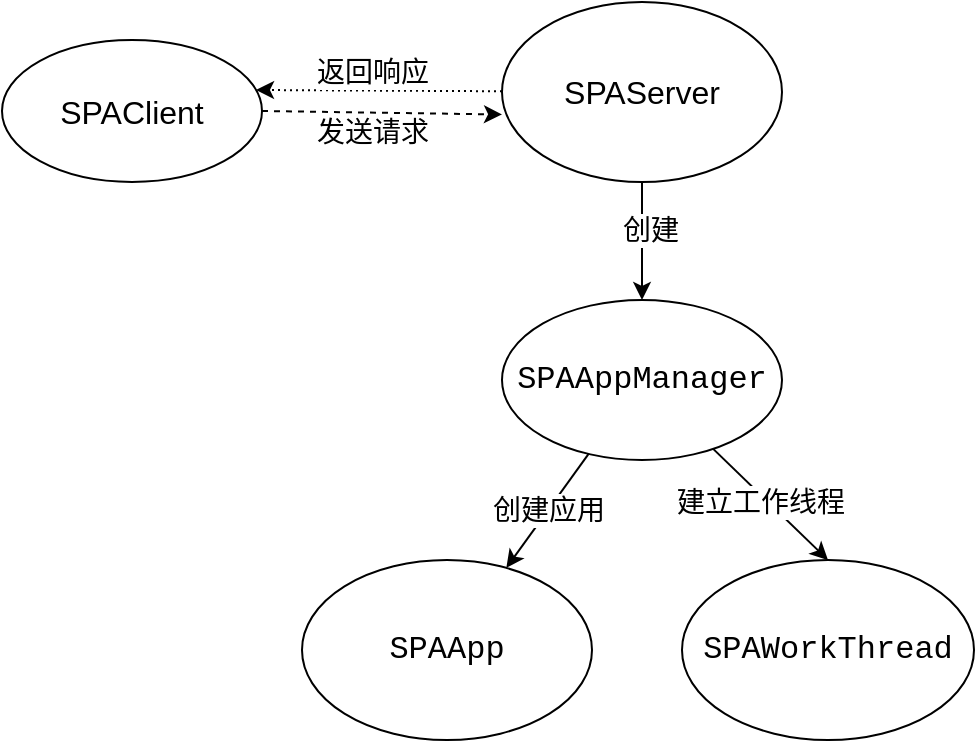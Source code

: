 <mxfile version="14.9.9" type="github">
  <diagram id="pWJTccJHbkGrZ-T3dp_w" name="Page-1">
    <mxGraphModel dx="646" dy="1314" grid="1" gridSize="10" guides="1" tooltips="1" connect="1" arrows="1" fold="1" page="1" pageScale="1" pageWidth="827" pageHeight="1169" math="0" shadow="0">
      <root>
        <mxCell id="0" />
        <mxCell id="1" parent="0" />
        <mxCell id="gofxeQiYKyiIvzO1Vzxt-13" style="edgeStyle=none;rounded=0;orthogonalLoop=1;jettySize=auto;html=1;exitX=1;exitY=0.5;exitDx=0;exitDy=0;entryX=0;entryY=0.625;entryDx=0;entryDy=0;entryPerimeter=0;dashed=1;" edge="1" parent="1" source="gofxeQiYKyiIvzO1Vzxt-1" target="gofxeQiYKyiIvzO1Vzxt-2">
          <mxGeometry relative="1" as="geometry" />
        </mxCell>
        <mxCell id="gofxeQiYKyiIvzO1Vzxt-15" value="发送请求" style="edgeLabel;html=1;align=center;verticalAlign=middle;resizable=0;points=[];fontSize=14;" vertex="1" connectable="0" parent="gofxeQiYKyiIvzO1Vzxt-13">
          <mxGeometry x="-0.08" y="1" relative="1" as="geometry">
            <mxPoint y="10" as="offset" />
          </mxGeometry>
        </mxCell>
        <mxCell id="gofxeQiYKyiIvzO1Vzxt-1" value="SPAClient" style="ellipse;whiteSpace=wrap;html=1;fontSize=16;" vertex="1" parent="1">
          <mxGeometry x="60" y="310" width="130" height="71" as="geometry" />
        </mxCell>
        <mxCell id="gofxeQiYKyiIvzO1Vzxt-6" style="edgeStyle=orthogonalEdgeStyle;rounded=0;orthogonalLoop=1;jettySize=auto;html=1;" edge="1" parent="1" source="gofxeQiYKyiIvzO1Vzxt-2">
          <mxGeometry relative="1" as="geometry">
            <mxPoint x="380" y="440" as="targetPoint" />
          </mxGeometry>
        </mxCell>
        <mxCell id="gofxeQiYKyiIvzO1Vzxt-17" value="创建" style="edgeLabel;html=1;align=center;verticalAlign=middle;resizable=0;points=[];fontSize=14;" vertex="1" connectable="0" parent="gofxeQiYKyiIvzO1Vzxt-6">
          <mxGeometry x="-0.2" y="4" relative="1" as="geometry">
            <mxPoint as="offset" />
          </mxGeometry>
        </mxCell>
        <mxCell id="gofxeQiYKyiIvzO1Vzxt-14" style="edgeStyle=none;rounded=0;orthogonalLoop=1;jettySize=auto;html=1;dashed=1;dashPattern=1 2;entryX=0.977;entryY=0.352;entryDx=0;entryDy=0;entryPerimeter=0;" edge="1" parent="1" source="gofxeQiYKyiIvzO1Vzxt-2" target="gofxeQiYKyiIvzO1Vzxt-1">
          <mxGeometry relative="1" as="geometry">
            <mxPoint x="200" y="333" as="targetPoint" />
          </mxGeometry>
        </mxCell>
        <mxCell id="gofxeQiYKyiIvzO1Vzxt-16" value="返回响应" style="edgeLabel;html=1;align=center;verticalAlign=middle;resizable=0;points=[];fontSize=14;" vertex="1" connectable="0" parent="gofxeQiYKyiIvzO1Vzxt-14">
          <mxGeometry x="0.058" y="-2" relative="1" as="geometry">
            <mxPoint y="-8" as="offset" />
          </mxGeometry>
        </mxCell>
        <mxCell id="gofxeQiYKyiIvzO1Vzxt-2" value="SPAServer" style="ellipse;whiteSpace=wrap;html=1;fontSize=16;" vertex="1" parent="1">
          <mxGeometry x="310" y="291" width="140" height="90" as="geometry" />
        </mxCell>
        <mxCell id="gofxeQiYKyiIvzO1Vzxt-10" value="创建应用" style="rounded=0;orthogonalLoop=1;jettySize=auto;html=1;fontSize=14;" edge="1" parent="1" source="gofxeQiYKyiIvzO1Vzxt-7" target="gofxeQiYKyiIvzO1Vzxt-8">
          <mxGeometry relative="1" as="geometry" />
        </mxCell>
        <mxCell id="gofxeQiYKyiIvzO1Vzxt-12" style="edgeStyle=none;rounded=0;orthogonalLoop=1;jettySize=auto;html=1;entryX=0.5;entryY=0;entryDx=0;entryDy=0;" edge="1" parent="1" source="gofxeQiYKyiIvzO1Vzxt-7" target="gofxeQiYKyiIvzO1Vzxt-9">
          <mxGeometry relative="1" as="geometry" />
        </mxCell>
        <mxCell id="gofxeQiYKyiIvzO1Vzxt-18" value="建立工作线程" style="edgeLabel;html=1;align=center;verticalAlign=middle;resizable=0;points=[];fontSize=14;" vertex="1" connectable="0" parent="gofxeQiYKyiIvzO1Vzxt-12">
          <mxGeometry x="-0.061" relative="1" as="geometry">
            <mxPoint x="-4" as="offset" />
          </mxGeometry>
        </mxCell>
        <mxCell id="gofxeQiYKyiIvzO1Vzxt-7" value="&lt;div style=&quot;background-color: rgb(255, 255, 255); font-family: menlo, monaco, &amp;quot;courier new&amp;quot;, monospace; font-size: 16px; line-height: 21px;&quot;&gt;SPAAppManager&lt;/div&gt;" style="ellipse;whiteSpace=wrap;html=1;fontSize=16;" vertex="1" parent="1">
          <mxGeometry x="310" y="440" width="140" height="80" as="geometry" />
        </mxCell>
        <mxCell id="gofxeQiYKyiIvzO1Vzxt-8" value="&lt;div style=&quot;background-color: rgb(255, 255, 255); font-family: menlo, monaco, &amp;quot;courier new&amp;quot;, monospace; font-size: 16px; line-height: 21px;&quot;&gt;SPAApp&lt;/div&gt;" style="ellipse;whiteSpace=wrap;html=1;fontSize=16;" vertex="1" parent="1">
          <mxGeometry x="210" y="570" width="145" height="90" as="geometry" />
        </mxCell>
        <mxCell id="gofxeQiYKyiIvzO1Vzxt-9" value="&lt;div style=&quot;background-color: rgb(255, 255, 255); font-family: menlo, monaco, &amp;quot;courier new&amp;quot;, monospace; font-size: 16px; line-height: 21px;&quot;&gt;&lt;div style=&quot;font-family: menlo, monaco, &amp;quot;courier new&amp;quot;, monospace; line-height: 21px; font-size: 16px;&quot;&gt;SPAWorkThread&lt;/div&gt;&lt;/div&gt;" style="ellipse;whiteSpace=wrap;html=1;fontSize=16;" vertex="1" parent="1">
          <mxGeometry x="400" y="570" width="146" height="90" as="geometry" />
        </mxCell>
      </root>
    </mxGraphModel>
  </diagram>
</mxfile>
